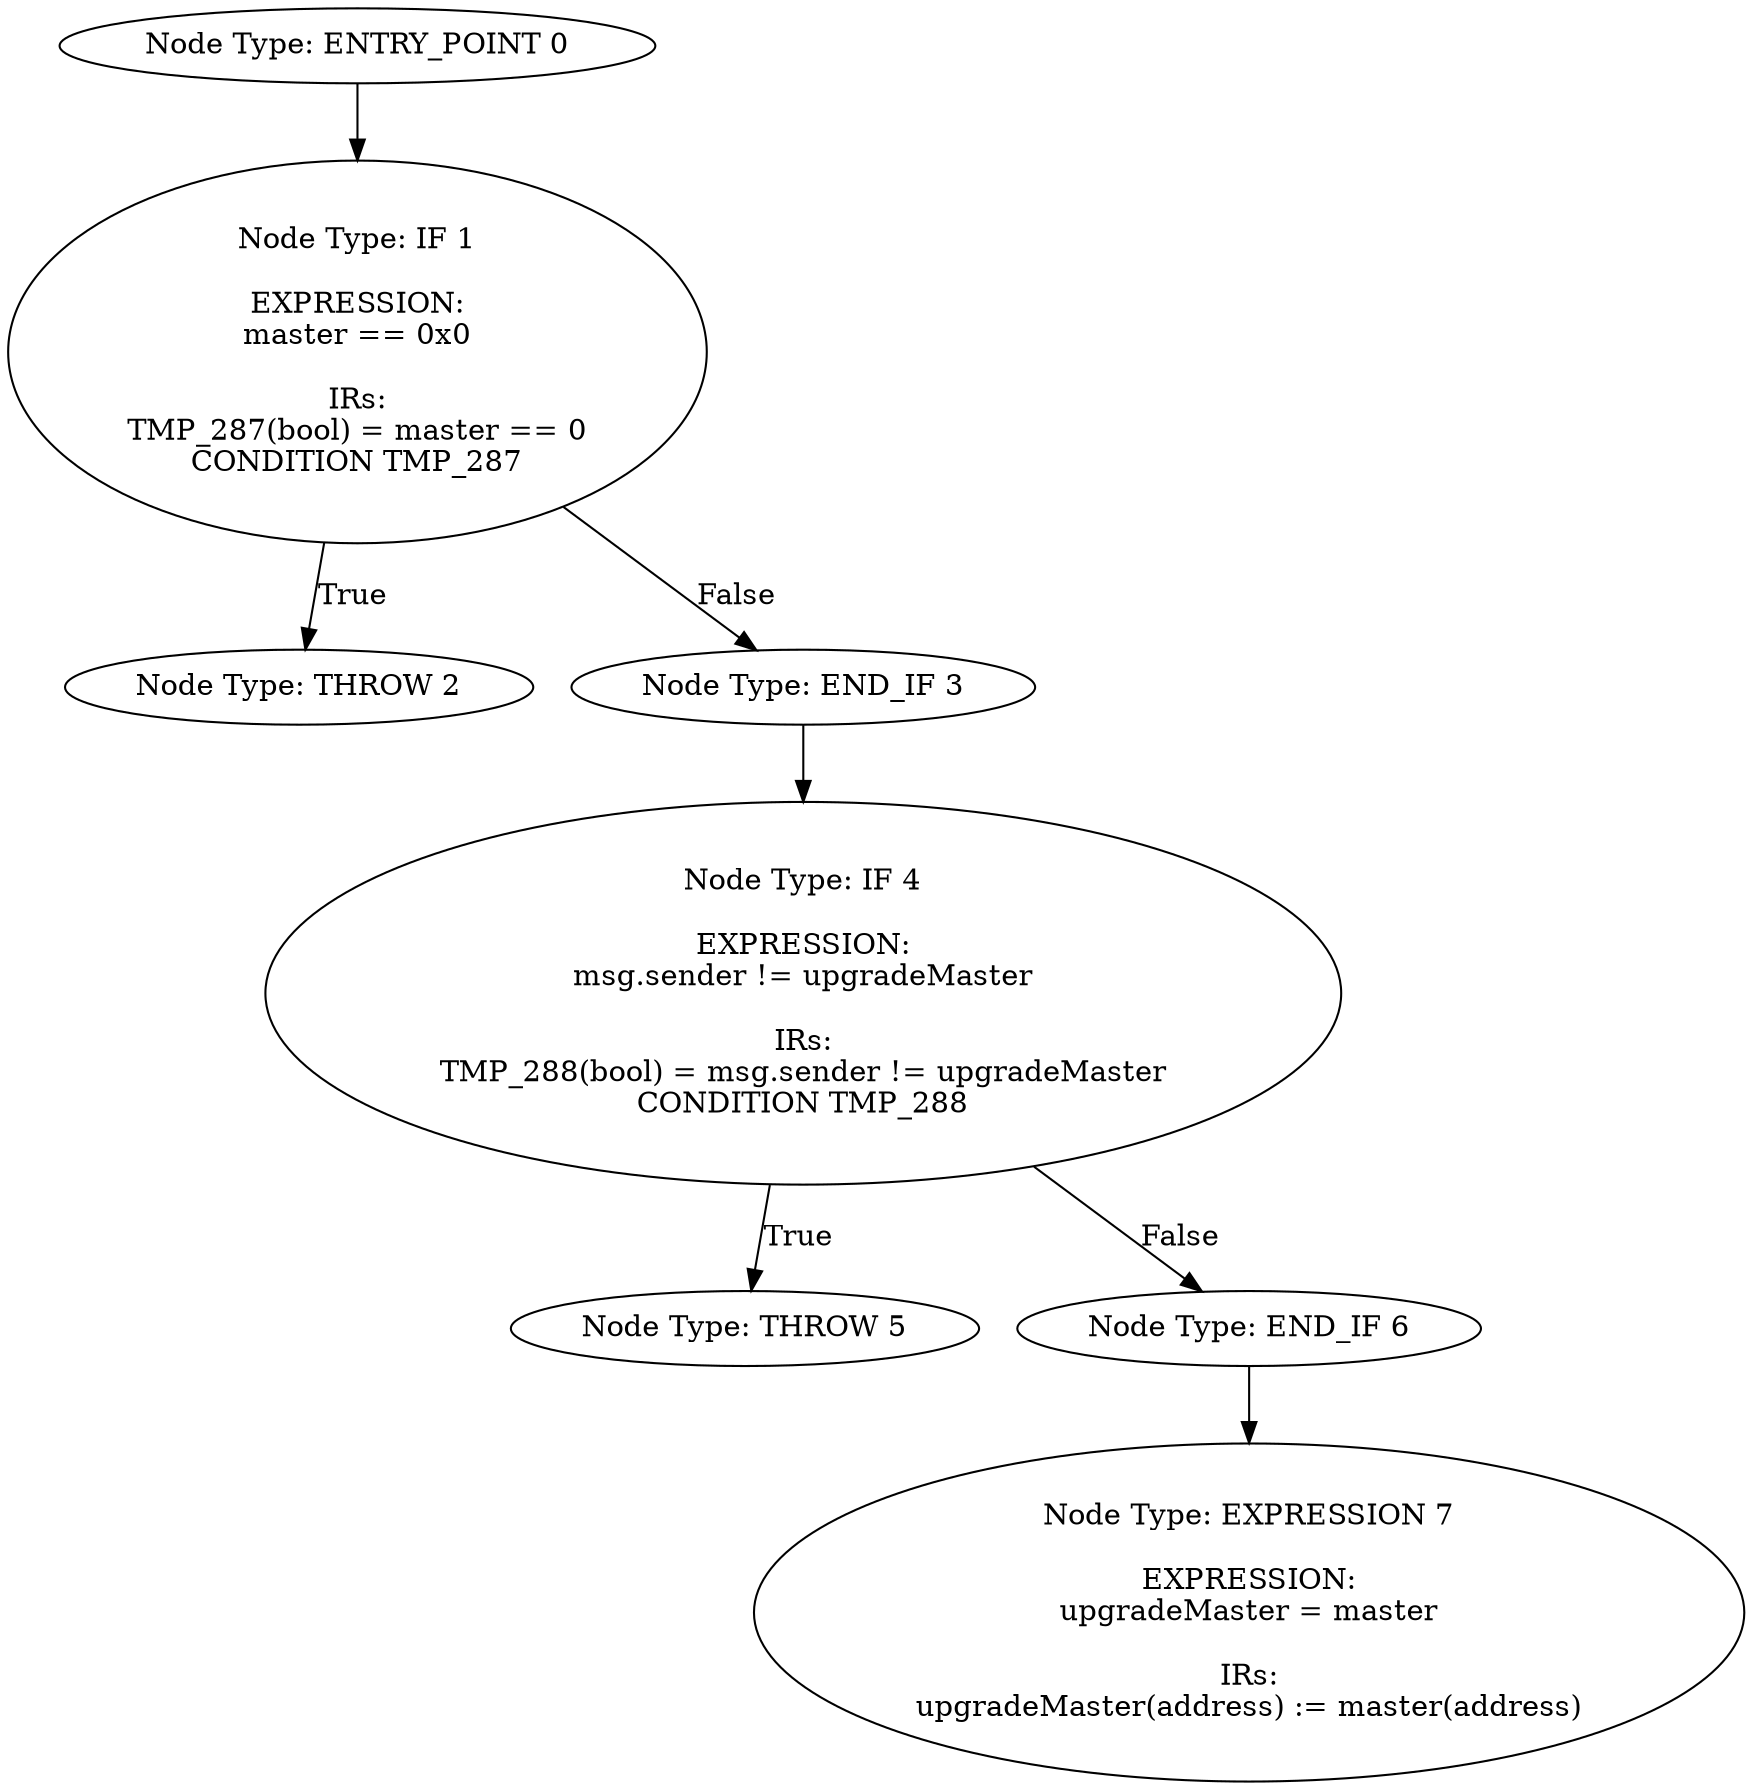 digraph{
0[label="Node Type: ENTRY_POINT 0
"];
0->1;
1[label="Node Type: IF 1

EXPRESSION:
master == 0x0

IRs:
TMP_287(bool) = master == 0
CONDITION TMP_287"];
1->2[label="True"];
1->3[label="False"];
2[label="Node Type: THROW 2
"];
3[label="Node Type: END_IF 3
"];
3->4;
4[label="Node Type: IF 4

EXPRESSION:
msg.sender != upgradeMaster

IRs:
TMP_288(bool) = msg.sender != upgradeMaster
CONDITION TMP_288"];
4->5[label="True"];
4->6[label="False"];
5[label="Node Type: THROW 5
"];
6[label="Node Type: END_IF 6
"];
6->7;
7[label="Node Type: EXPRESSION 7

EXPRESSION:
upgradeMaster = master

IRs:
upgradeMaster(address) := master(address)"];
}
